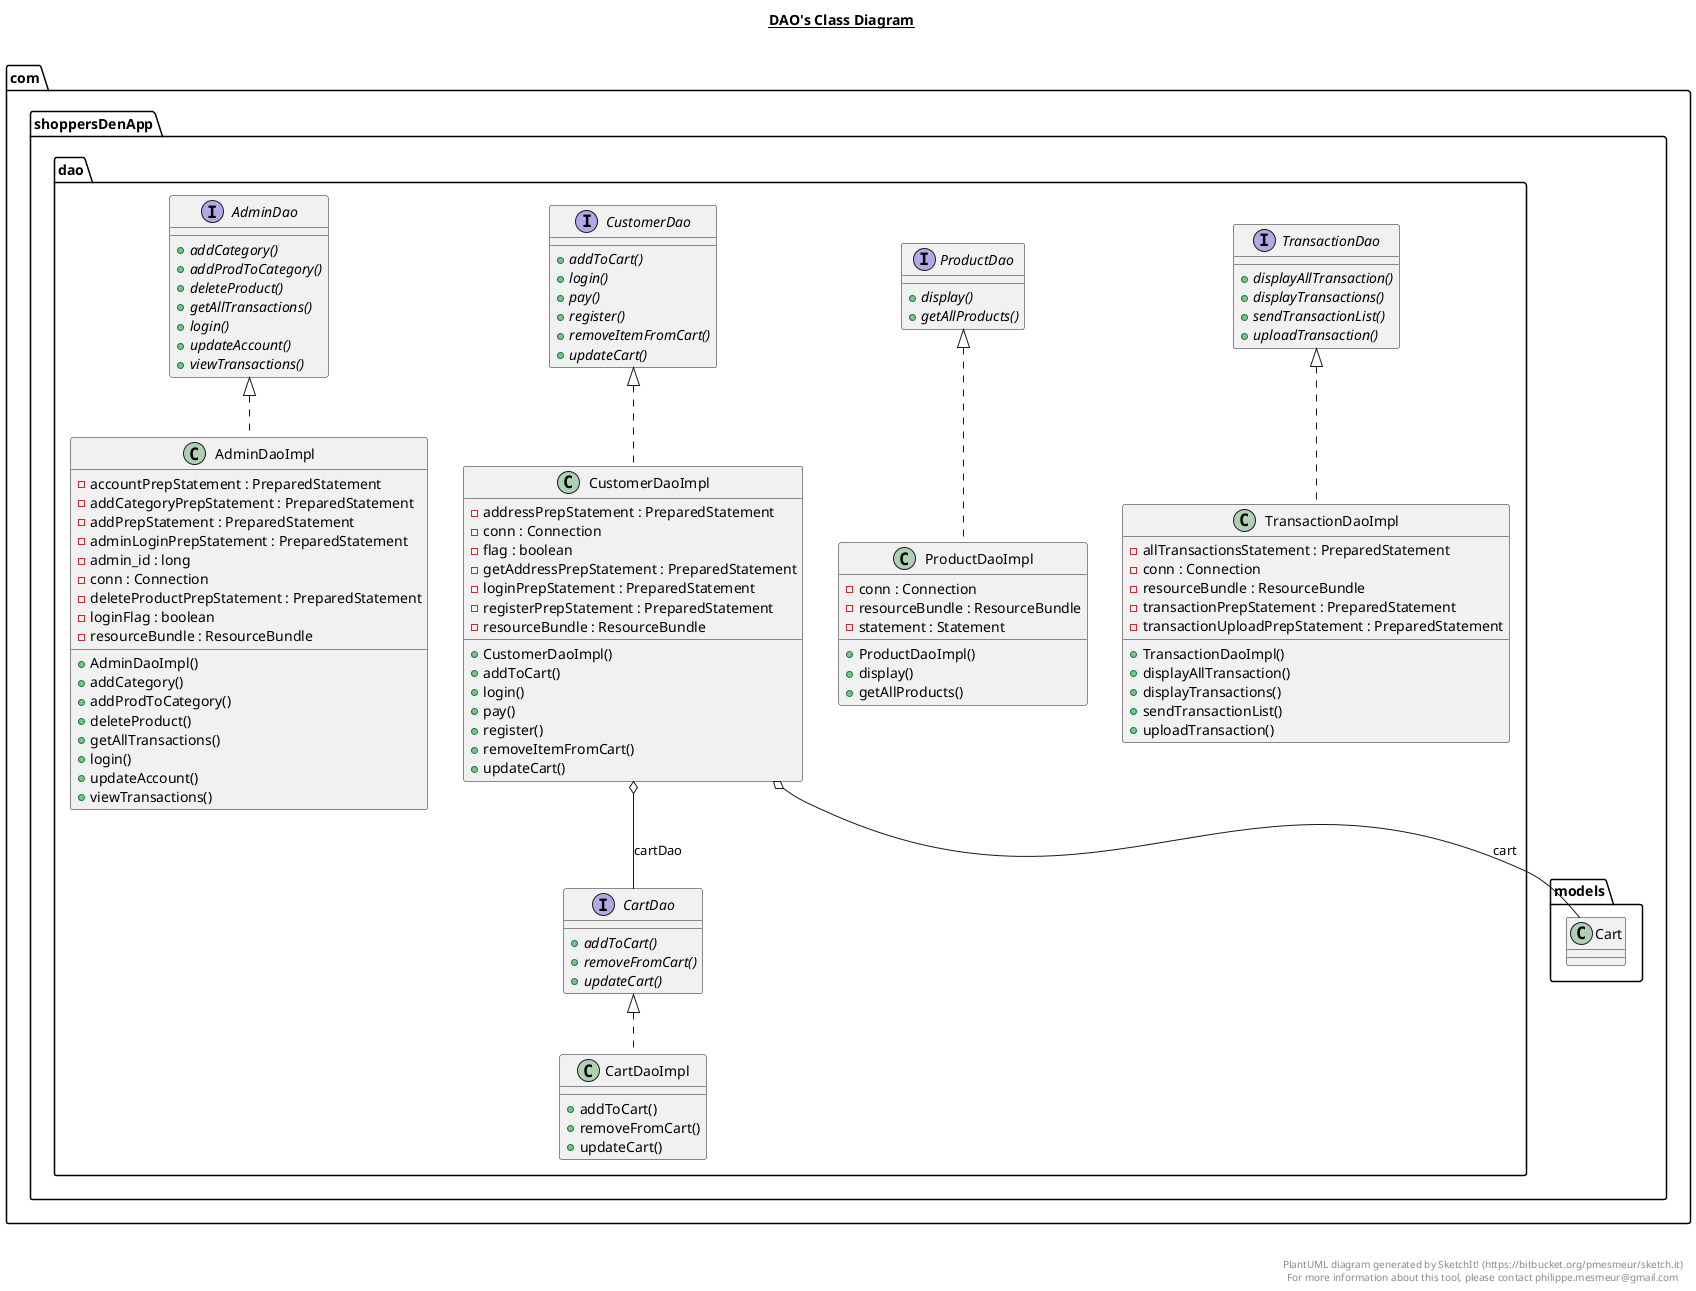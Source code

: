 @startuml

title __DAO's Class Diagram__\n

  namespace com.shoppersDenApp.dao {
    interface com.shoppersDenApp.dao.AdminDao {
        {abstract} + addCategory()
        {abstract} + addProdToCategory()
        {abstract} + deleteProduct()
        {abstract} + getAllTransactions()
        {abstract} + login()
        {abstract} + updateAccount()
        {abstract} + viewTransactions()
    }
  }
  

  namespace com.shoppersDenApp.dao {
    class com.shoppersDenApp.dao.AdminDaoImpl {
        - accountPrepStatement : PreparedStatement
        - addCategoryPrepStatement : PreparedStatement
        - addPrepStatement : PreparedStatement
        - adminLoginPrepStatement : PreparedStatement
        - admin_id : long
        - conn : Connection
        - deleteProductPrepStatement : PreparedStatement
        - loginFlag : boolean
        - resourceBundle : ResourceBundle
        + AdminDaoImpl()
        + addCategory()
        + addProdToCategory()
        + deleteProduct()
        + getAllTransactions()
        + login()
        + updateAccount()
        + viewTransactions()
    }
  }
  

  namespace com.shoppersDenApp.dao {
    interface com.shoppersDenApp.dao.CartDao {
        {abstract} + addToCart()
        {abstract} + removeFromCart()
        {abstract} + updateCart()
    }
  }
  

  namespace com.shoppersDenApp.dao {
    class com.shoppersDenApp.dao.CartDaoImpl {
        + addToCart()
        + removeFromCart()
        + updateCart()
    }
  }
  

  namespace com.shoppersDenApp.dao {
    interface com.shoppersDenApp.dao.CustomerDao {
        {abstract} + addToCart()
        {abstract} + login()
        {abstract} + pay()
        {abstract} + register()
        {abstract} + removeItemFromCart()
        {abstract} + updateCart()
    }
  }
  

  namespace com.shoppersDenApp.dao {
    class com.shoppersDenApp.dao.CustomerDaoImpl {
        - addressPrepStatement : PreparedStatement
        - conn : Connection
        - flag : boolean
        - getAddressPrepStatement : PreparedStatement
        - loginPrepStatement : PreparedStatement
        - registerPrepStatement : PreparedStatement
        - resourceBundle : ResourceBundle
        + CustomerDaoImpl()
        + addToCart()
        + login()
        + pay()
        + register()
        + removeItemFromCart()
        + updateCart()
    }
  }
  

  namespace com.shoppersDenApp.dao {
    interface com.shoppersDenApp.dao.ProductDao {
        {abstract} + display()
        {abstract} + getAllProducts()
    }
  }
  

  namespace com.shoppersDenApp.dao {
    class com.shoppersDenApp.dao.ProductDaoImpl {
        - conn : Connection
        - resourceBundle : ResourceBundle
        - statement : Statement
        + ProductDaoImpl()
        + display()
        + getAllProducts()
    }
  }
  

  namespace com.shoppersDenApp.dao {
    interface com.shoppersDenApp.dao.TransactionDao {
        {abstract} + displayAllTransaction()
        {abstract} + displayTransactions()
        {abstract} + sendTransactionList()
        {abstract} + uploadTransaction()
    }
  }
  

  namespace com.shoppersDenApp.dao {
    class com.shoppersDenApp.dao.TransactionDaoImpl {
        - allTransactionsStatement : PreparedStatement
        - conn : Connection
        - resourceBundle : ResourceBundle
        - transactionPrepStatement : PreparedStatement
        - transactionUploadPrepStatement : PreparedStatement
        + TransactionDaoImpl()
        + displayAllTransaction()
        + displayTransactions()
        + sendTransactionList()
        + uploadTransaction()
    }
  }
  

  com.shoppersDenApp.dao.AdminDaoImpl .up.|> com.shoppersDenApp.dao.AdminDao
  com.shoppersDenApp.dao.CartDaoImpl .up.|> com.shoppersDenApp.dao.CartDao
  com.shoppersDenApp.dao.CustomerDaoImpl .up.|> com.shoppersDenApp.dao.CustomerDao
  com.shoppersDenApp.dao.CustomerDaoImpl o-- com.shoppersDenApp.models.Cart : cart
  com.shoppersDenApp.dao.CustomerDaoImpl o-- com.shoppersDenApp.dao.CartDao : cartDao
  com.shoppersDenApp.dao.ProductDaoImpl .up.|> com.shoppersDenApp.dao.ProductDao
  com.shoppersDenApp.dao.TransactionDaoImpl .up.|> com.shoppersDenApp.dao.TransactionDao


right footer


PlantUML diagram generated by SketchIt! (https://bitbucket.org/pmesmeur/sketch.it)
For more information about this tool, please contact philippe.mesmeur@gmail.com
endfooter

@enduml
